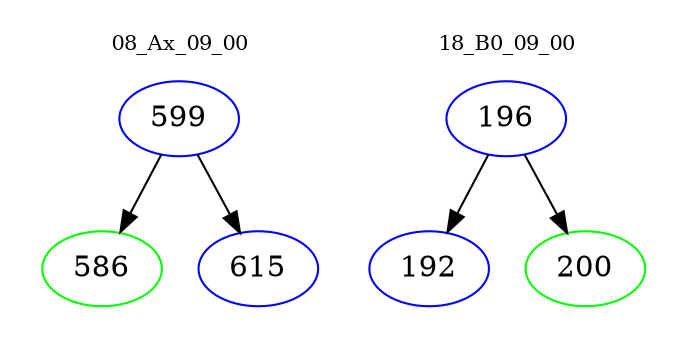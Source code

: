 digraph{
subgraph cluster_0 {
color = white
label = "08_Ax_09_00";
fontsize=10;
T0_599 [label="599", color="blue"]
T0_599 -> T0_586 [color="black"]
T0_586 [label="586", color="green"]
T0_599 -> T0_615 [color="black"]
T0_615 [label="615", color="blue"]
}
subgraph cluster_1 {
color = white
label = "18_B0_09_00";
fontsize=10;
T1_196 [label="196", color="blue"]
T1_196 -> T1_192 [color="black"]
T1_192 [label="192", color="blue"]
T1_196 -> T1_200 [color="black"]
T1_200 [label="200", color="green"]
}
}
